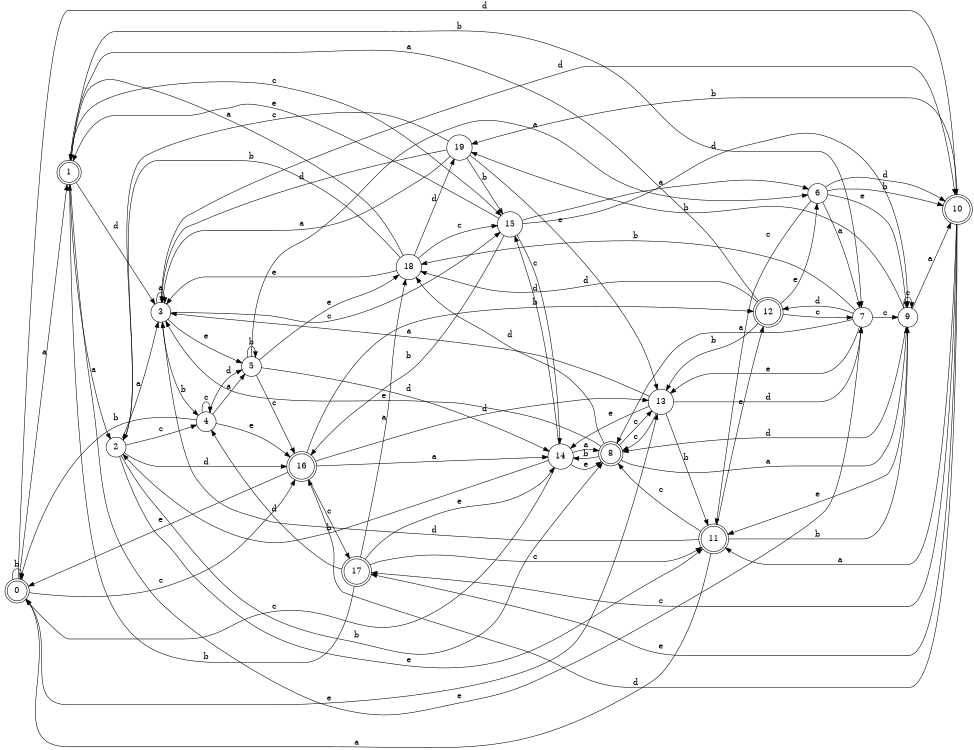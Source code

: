 digraph n16_1 {
__start0 [label="" shape="none"];

rankdir=LR;
size="8,5";

s0 [style="rounded,filled", color="black", fillcolor="white" shape="doublecircle", label="0"];
s1 [style="rounded,filled", color="black", fillcolor="white" shape="doublecircle", label="1"];
s2 [style="filled", color="black", fillcolor="white" shape="circle", label="2"];
s3 [style="filled", color="black", fillcolor="white" shape="circle", label="3"];
s4 [style="filled", color="black", fillcolor="white" shape="circle", label="4"];
s5 [style="filled", color="black", fillcolor="white" shape="circle", label="5"];
s6 [style="filled", color="black", fillcolor="white" shape="circle", label="6"];
s7 [style="filled", color="black", fillcolor="white" shape="circle", label="7"];
s8 [style="rounded,filled", color="black", fillcolor="white" shape="doublecircle", label="8"];
s9 [style="filled", color="black", fillcolor="white" shape="circle", label="9"];
s10 [style="rounded,filled", color="black", fillcolor="white" shape="doublecircle", label="10"];
s11 [style="rounded,filled", color="black", fillcolor="white" shape="doublecircle", label="11"];
s12 [style="rounded,filled", color="black", fillcolor="white" shape="doublecircle", label="12"];
s13 [style="filled", color="black", fillcolor="white" shape="circle", label="13"];
s14 [style="filled", color="black", fillcolor="white" shape="circle", label="14"];
s15 [style="filled", color="black", fillcolor="white" shape="circle", label="15"];
s16 [style="rounded,filled", color="black", fillcolor="white" shape="doublecircle", label="16"];
s17 [style="rounded,filled", color="black", fillcolor="white" shape="doublecircle", label="17"];
s18 [style="filled", color="black", fillcolor="white" shape="circle", label="18"];
s19 [style="filled", color="black", fillcolor="white" shape="circle", label="19"];
s0 -> s1 [label="a"];
s0 -> s0 [label="b"];
s0 -> s16 [label="c"];
s0 -> s10 [label="d"];
s0 -> s13 [label="e"];
s1 -> s2 [label="a"];
s1 -> s7 [label="b"];
s1 -> s15 [label="c"];
s1 -> s3 [label="d"];
s1 -> s7 [label="e"];
s2 -> s3 [label="a"];
s2 -> s8 [label="b"];
s2 -> s4 [label="c"];
s2 -> s16 [label="d"];
s2 -> s11 [label="e"];
s3 -> s3 [label="a"];
s3 -> s4 [label="b"];
s3 -> s15 [label="c"];
s3 -> s10 [label="d"];
s3 -> s5 [label="e"];
s4 -> s5 [label="a"];
s4 -> s0 [label="b"];
s4 -> s4 [label="c"];
s4 -> s5 [label="d"];
s4 -> s16 [label="e"];
s5 -> s6 [label="a"];
s5 -> s5 [label="b"];
s5 -> s16 [label="c"];
s5 -> s14 [label="d"];
s5 -> s18 [label="e"];
s6 -> s7 [label="a"];
s6 -> s10 [label="b"];
s6 -> s11 [label="c"];
s6 -> s10 [label="d"];
s6 -> s9 [label="e"];
s7 -> s8 [label="a"];
s7 -> s18 [label="b"];
s7 -> s9 [label="c"];
s7 -> s12 [label="d"];
s7 -> s13 [label="e"];
s8 -> s9 [label="a"];
s8 -> s14 [label="b"];
s8 -> s13 [label="c"];
s8 -> s18 [label="d"];
s8 -> s3 [label="e"];
s9 -> s10 [label="a"];
s9 -> s19 [label="b"];
s9 -> s9 [label="c"];
s9 -> s8 [label="d"];
s9 -> s11 [label="e"];
s10 -> s11 [label="a"];
s10 -> s19 [label="b"];
s10 -> s17 [label="c"];
s10 -> s16 [label="d"];
s10 -> s17 [label="e"];
s11 -> s0 [label="a"];
s11 -> s9 [label="b"];
s11 -> s8 [label="c"];
s11 -> s3 [label="d"];
s11 -> s12 [label="e"];
s12 -> s1 [label="a"];
s12 -> s13 [label="b"];
s12 -> s7 [label="c"];
s12 -> s18 [label="d"];
s12 -> s6 [label="e"];
s13 -> s3 [label="a"];
s13 -> s11 [label="b"];
s13 -> s8 [label="c"];
s13 -> s7 [label="d"];
s13 -> s14 [label="e"];
s14 -> s8 [label="a"];
s14 -> s2 [label="b"];
s14 -> s0 [label="c"];
s14 -> s15 [label="d"];
s14 -> s8 [label="e"];
s15 -> s6 [label="a"];
s15 -> s16 [label="b"];
s15 -> s14 [label="c"];
s15 -> s9 [label="d"];
s15 -> s1 [label="e"];
s16 -> s14 [label="a"];
s16 -> s12 [label="b"];
s16 -> s17 [label="c"];
s16 -> s13 [label="d"];
s16 -> s0 [label="e"];
s17 -> s18 [label="a"];
s17 -> s1 [label="b"];
s17 -> s11 [label="c"];
s17 -> s4 [label="d"];
s17 -> s14 [label="e"];
s18 -> s1 [label="a"];
s18 -> s2 [label="b"];
s18 -> s15 [label="c"];
s18 -> s19 [label="d"];
s18 -> s3 [label="e"];
s19 -> s3 [label="a"];
s19 -> s15 [label="b"];
s19 -> s2 [label="c"];
s19 -> s3 [label="d"];
s19 -> s13 [label="e"];

}